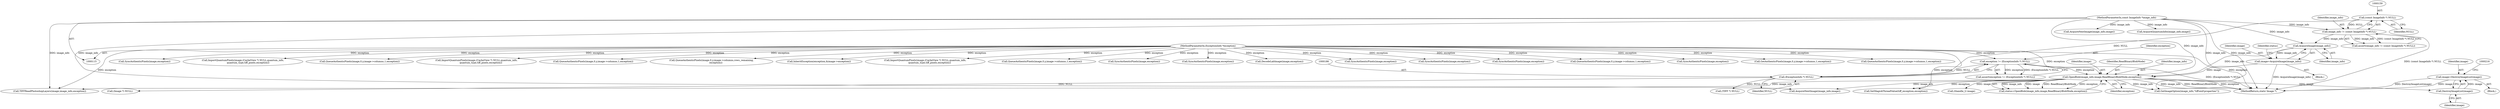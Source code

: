 digraph "0_ImageMagick_c073a7712d82476b5fbee74856c46b88af9c3175@pointer" {
"1000210" [label="(Call,image=DestroyImageList(image))"];
"1000212" [label="(Call,DestroyImageList(image))"];
"1000200" [label="(Call,OpenBlob(image_info,image,ReadBinaryBlobMode,exception))"];
"1000196" [label="(Call,AcquireImage(image_info))"];
"1000156" [label="(Call,image_info != (const ImageInfo *) NULL)"];
"1000116" [label="(MethodParameterIn,const ImageInfo *image_info)"];
"1000158" [label="(Call,(const ImageInfo *) NULL)"];
"1000194" [label="(Call,image=AcquireImage(image_info))"];
"1000183" [label="(Call,exception != (ExceptionInfo *) NULL)"];
"1000117" [label="(MethodParameterIn,ExceptionInfo *exception)"];
"1000185" [label="(Call,(ExceptionInfo *) NULL)"];
"1000209" [label="(Block,)"];
"1003266" [label="(Call,DecodeLabImage(image,exception))"];
"1000204" [label="(Identifier,exception)"];
"1000116" [label="(MethodParameterIn,const ImageInfo *image_info)"];
"1002255" [label="(Call,SyncAuthenticPixels(image,exception))"];
"1000194" [label="(Call,image=AcquireImage(image_info))"];
"1000156" [label="(Call,image_info != (const ImageInfo *) NULL)"];
"1002982" [label="(Call,SyncAuthenticPixels(image,exception))"];
"1001882" [label="(Call,SyncAuthenticPixels(image,exception))"];
"1000220" [label="(Call,SetMagickThreadValue(tiff_exception,exception))"];
"1003377" [label="(Call,TIFFReadPhotoshopLayers(image,image_info,exception))"];
"1001853" [label="(Call,QueueAuthenticPixels(image,0,y,image->columns,1,exception))"];
"1000200" [label="(Call,OpenBlob(image_info,image,ReadBinaryBlobMode,exception))"];
"1002446" [label="(Call,SyncAuthenticPixels(image,exception))"];
"1000118" [label="(Block,)"];
"1000210" [label="(Call,image=DestroyImageList(image))"];
"1003331" [label="(Call,AcquireNextImage(image_info,image))"];
"1000184" [label="(Identifier,exception)"];
"1000203" [label="(Identifier,ReadBinaryBlobMode)"];
"1000195" [label="(Identifier,image)"];
"1002158" [label="(Call,GetAuthenticPixels(image,0,y,image->columns,1,exception))"];
"1002325" [label="(Call,QueueAuthenticPixels(image,0,y,image->columns,1,exception))"];
"1000155" [label="(Call,assert(image_info != (const ImageInfo *) NULL))"];
"1001376" [label="(Call,AcquireQuantumInfo(image_info,image))"];
"1000212" [label="(Call,DestroyImageList(image))"];
"1000182" [label="(Call,assert(exception != (ExceptionInfo *) NULL))"];
"1000230" [label="(Call,(thandle_t) image)"];
"1000198" [label="(Call,status=OpenBlob(image_info,image,ReadBinaryBlobMode,exception))"];
"1002625" [label="(Call,SyncAuthenticPixels(image,exception))"];
"1000187" [label="(Identifier,NULL)"];
"1000211" [label="(Identifier,image)"];
"1000157" [label="(Identifier,image_info)"];
"1000183" [label="(Call,exception != (ExceptionInfo *) NULL)"];
"1000197" [label="(Identifier,image_info)"];
"1002244" [label="(Call,ImportQuantumPixels(image,(CacheView *) NULL,quantum_info,\n              quantum_type,tiff_pixels,exception))"];
"1003407" [label="(MethodReturn,static Image *)"];
"1000201" [label="(Identifier,image_info)"];
"1002048" [label="(Call,QueueAuthenticPixels(image,0,y,image->columns,1,exception))"];
"1000117" [label="(MethodParameterIn,ExceptionInfo *exception)"];
"1002066" [label="(Call,ImportQuantumPixels(image,(CacheView *) NULL,quantum_info,\n            quantum_type,tiff_pixels,exception))"];
"1000213" [label="(Identifier,image)"];
"1003126" [label="(Call,QueueAuthenticPixels(image,0,y,image->columns,1,exception))"];
"1002777" [label="(Call,QueueAuthenticPixels(image,0,y,image->columns,rows_remaining,\n            exception))"];
"1001365" [label="(Call,InheritException(exception,&image->exception))"];
"1000215" [label="(Call,(Image *) NULL)"];
"1000158" [label="(Call,(const ImageInfo *) NULL)"];
"1000196" [label="(Call,AcquireImage(image_info))"];
"1000243" [label="(Call,(TIFF *) NULL)"];
"1001871" [label="(Call,ImportQuantumPixels(image,(CacheView *) NULL,quantum_info,\n            quantum_type,tiff_pixels,exception))"];
"1000160" [label="(Identifier,NULL)"];
"1002506" [label="(Call,QueueAuthenticPixels(image,0,y,image->columns,1,exception))"];
"1000202" [label="(Identifier,image)"];
"1002077" [label="(Call,SyncAuthenticPixels(image,exception))"];
"1000729" [label="(Call,GetImageOption(image_info,\"tiff:exif-properties\"))"];
"1000185" [label="(Call,(ExceptionInfo *) NULL)"];
"1000199" [label="(Identifier,status)"];
"1003207" [label="(Call,SyncAuthenticPixels(image,exception))"];
"1000310" [label="(Call,AcquireNextImage(image_info,image))"];
"1000210" -> "1000209"  [label="AST: "];
"1000210" -> "1000212"  [label="CFG: "];
"1000211" -> "1000210"  [label="AST: "];
"1000212" -> "1000210"  [label="AST: "];
"1000216" -> "1000210"  [label="CFG: "];
"1000210" -> "1003407"  [label="DDG: DestroyImageList(image)"];
"1000210" -> "1003407"  [label="DDG: image"];
"1000212" -> "1000210"  [label="DDG: image"];
"1000212" -> "1000213"  [label="CFG: "];
"1000213" -> "1000212"  [label="AST: "];
"1000200" -> "1000212"  [label="DDG: image"];
"1000200" -> "1000198"  [label="AST: "];
"1000200" -> "1000204"  [label="CFG: "];
"1000201" -> "1000200"  [label="AST: "];
"1000202" -> "1000200"  [label="AST: "];
"1000203" -> "1000200"  [label="AST: "];
"1000204" -> "1000200"  [label="AST: "];
"1000198" -> "1000200"  [label="CFG: "];
"1000200" -> "1003407"  [label="DDG: image_info"];
"1000200" -> "1003407"  [label="DDG: ReadBinaryBlobMode"];
"1000200" -> "1003407"  [label="DDG: exception"];
"1000200" -> "1000198"  [label="DDG: image_info"];
"1000200" -> "1000198"  [label="DDG: image"];
"1000200" -> "1000198"  [label="DDG: ReadBinaryBlobMode"];
"1000200" -> "1000198"  [label="DDG: exception"];
"1000196" -> "1000200"  [label="DDG: image_info"];
"1000116" -> "1000200"  [label="DDG: image_info"];
"1000194" -> "1000200"  [label="DDG: image"];
"1000183" -> "1000200"  [label="DDG: exception"];
"1000117" -> "1000200"  [label="DDG: exception"];
"1000200" -> "1000220"  [label="DDG: exception"];
"1000200" -> "1000230"  [label="DDG: image"];
"1000200" -> "1000310"  [label="DDG: image_info"];
"1000200" -> "1000729"  [label="DDG: image_info"];
"1000200" -> "1003377"  [label="DDG: image_info"];
"1000196" -> "1000194"  [label="AST: "];
"1000196" -> "1000197"  [label="CFG: "];
"1000197" -> "1000196"  [label="AST: "];
"1000194" -> "1000196"  [label="CFG: "];
"1000196" -> "1000194"  [label="DDG: image_info"];
"1000156" -> "1000196"  [label="DDG: image_info"];
"1000116" -> "1000196"  [label="DDG: image_info"];
"1000156" -> "1000155"  [label="AST: "];
"1000156" -> "1000158"  [label="CFG: "];
"1000157" -> "1000156"  [label="AST: "];
"1000158" -> "1000156"  [label="AST: "];
"1000155" -> "1000156"  [label="CFG: "];
"1000156" -> "1003407"  [label="DDG: (const ImageInfo *) NULL"];
"1000156" -> "1000155"  [label="DDG: image_info"];
"1000156" -> "1000155"  [label="DDG: (const ImageInfo *) NULL"];
"1000116" -> "1000156"  [label="DDG: image_info"];
"1000158" -> "1000156"  [label="DDG: NULL"];
"1000116" -> "1000115"  [label="AST: "];
"1000116" -> "1003407"  [label="DDG: image_info"];
"1000116" -> "1000310"  [label="DDG: image_info"];
"1000116" -> "1000729"  [label="DDG: image_info"];
"1000116" -> "1001376"  [label="DDG: image_info"];
"1000116" -> "1003331"  [label="DDG: image_info"];
"1000116" -> "1003377"  [label="DDG: image_info"];
"1000158" -> "1000160"  [label="CFG: "];
"1000159" -> "1000158"  [label="AST: "];
"1000160" -> "1000158"  [label="AST: "];
"1000158" -> "1000185"  [label="DDG: NULL"];
"1000194" -> "1000118"  [label="AST: "];
"1000195" -> "1000194"  [label="AST: "];
"1000199" -> "1000194"  [label="CFG: "];
"1000194" -> "1003407"  [label="DDG: AcquireImage(image_info)"];
"1000183" -> "1000182"  [label="AST: "];
"1000183" -> "1000185"  [label="CFG: "];
"1000184" -> "1000183"  [label="AST: "];
"1000185" -> "1000183"  [label="AST: "];
"1000182" -> "1000183"  [label="CFG: "];
"1000183" -> "1003407"  [label="DDG: (ExceptionInfo *) NULL"];
"1000183" -> "1000182"  [label="DDG: exception"];
"1000183" -> "1000182"  [label="DDG: (ExceptionInfo *) NULL"];
"1000117" -> "1000183"  [label="DDG: exception"];
"1000185" -> "1000183"  [label="DDG: NULL"];
"1000117" -> "1000115"  [label="AST: "];
"1000117" -> "1003407"  [label="DDG: exception"];
"1000117" -> "1000220"  [label="DDG: exception"];
"1000117" -> "1001365"  [label="DDG: exception"];
"1000117" -> "1001853"  [label="DDG: exception"];
"1000117" -> "1001871"  [label="DDG: exception"];
"1000117" -> "1001882"  [label="DDG: exception"];
"1000117" -> "1002048"  [label="DDG: exception"];
"1000117" -> "1002066"  [label="DDG: exception"];
"1000117" -> "1002077"  [label="DDG: exception"];
"1000117" -> "1002158"  [label="DDG: exception"];
"1000117" -> "1002244"  [label="DDG: exception"];
"1000117" -> "1002255"  [label="DDG: exception"];
"1000117" -> "1002325"  [label="DDG: exception"];
"1000117" -> "1002446"  [label="DDG: exception"];
"1000117" -> "1002506"  [label="DDG: exception"];
"1000117" -> "1002625"  [label="DDG: exception"];
"1000117" -> "1002777"  [label="DDG: exception"];
"1000117" -> "1002982"  [label="DDG: exception"];
"1000117" -> "1003126"  [label="DDG: exception"];
"1000117" -> "1003207"  [label="DDG: exception"];
"1000117" -> "1003266"  [label="DDG: exception"];
"1000117" -> "1003377"  [label="DDG: exception"];
"1000185" -> "1000187"  [label="CFG: "];
"1000186" -> "1000185"  [label="AST: "];
"1000187" -> "1000185"  [label="AST: "];
"1000185" -> "1000215"  [label="DDG: NULL"];
"1000185" -> "1000243"  [label="DDG: NULL"];
}
